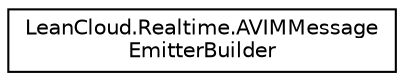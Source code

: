 digraph "Graphical Class Hierarchy"
{
  edge [fontname="Helvetica",fontsize="10",labelfontname="Helvetica",labelfontsize="10"];
  node [fontname="Helvetica",fontsize="10",shape=record];
  rankdir="LR";
  Node1 [label="LeanCloud.Realtime.AVIMMessage\lEmitterBuilder",height=0.2,width=0.4,color="black", fillcolor="white", style="filled",URL="$classLeanCloud_1_1Realtime_1_1AVIMMessageEmitterBuilder.html",tooltip="AVIMM essage emitter builder. "];
}
